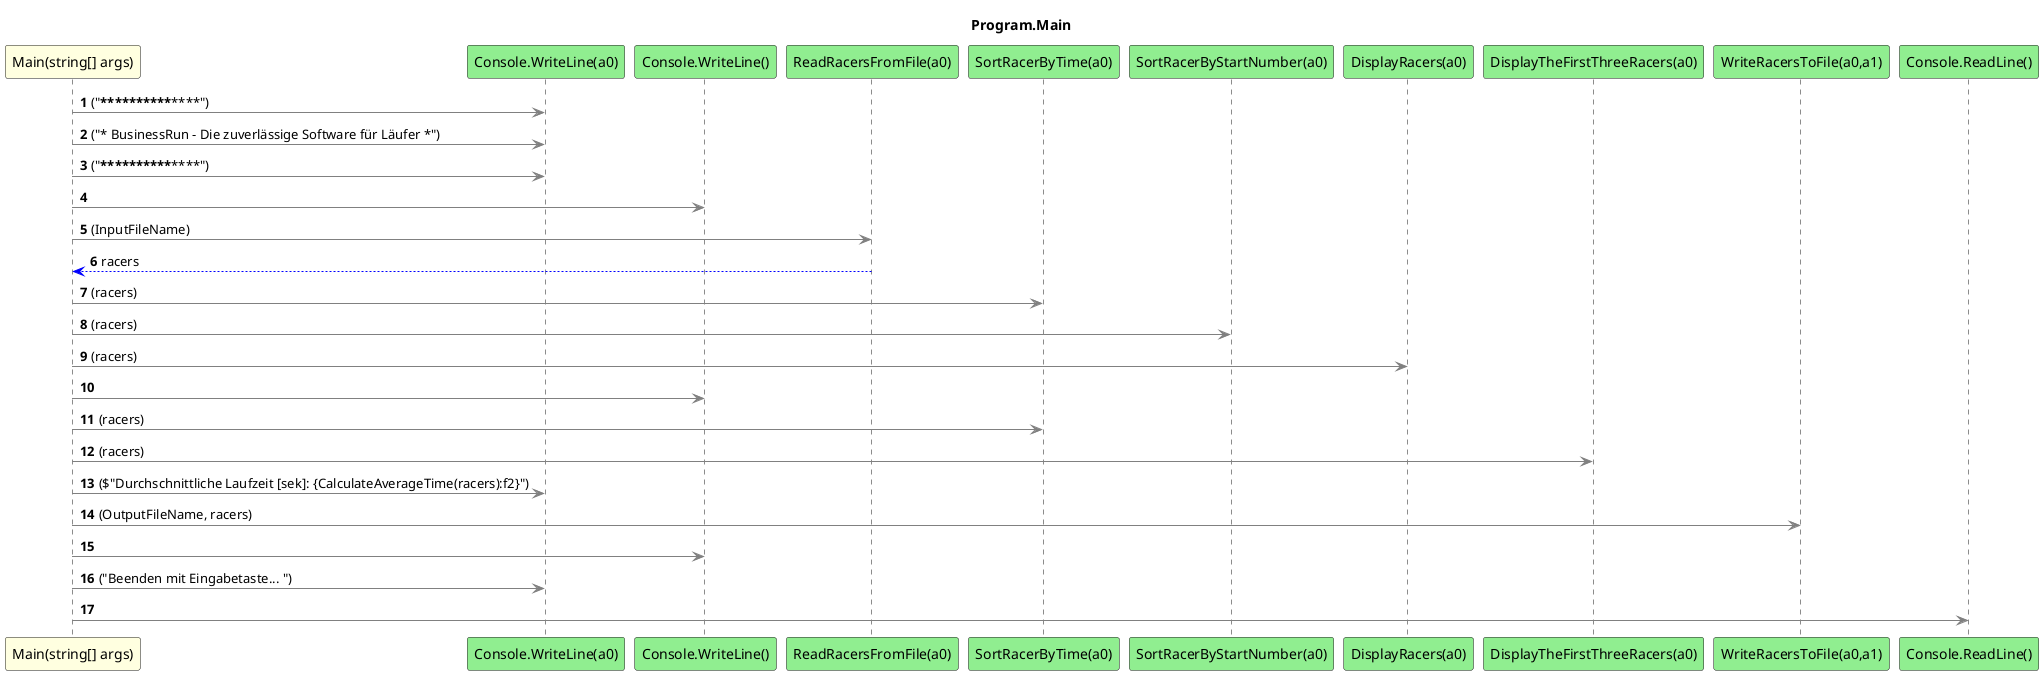 @startuml Program.Main
title Program.Main
participant "Main(string[] args)" as Main_p0 #LightYellow
participant "Console.WriteLine(a0)" as Console_WriteLine_a0 #LightGreen
participant "Console.WriteLine()" as Console_WriteLine #LightGreen
participant "ReadRacersFromFile(a0)" as ReadRacersFromFile_a0 #LightGreen
participant "SortRacerByTime(a0)" as SortRacerByTime_a0 #LightGreen
participant "SortRacerByStartNumber(a0)" as SortRacerByStartNumber_a0 #LightGreen
participant "DisplayRacers(a0)" as DisplayRacers_a0 #LightGreen
participant "DisplayTheFirstThreeRacers(a0)" as DisplayTheFirstThreeRacers_a0 #LightGreen
participant "WriteRacersToFile(a0,a1)" as WriteRacersToFile_a0_a1 #LightGreen
participant "Console.ReadLine()" as Console_ReadLine #LightGreen
autonumber
Main_p0 -[#grey]> Console_WriteLine_a0 : ("******************************************************")
Main_p0 -[#grey]> Console_WriteLine_a0 : ("* BusinessRun - Die zuverlässige Software für Läufer *")
Main_p0 -[#grey]> Console_WriteLine_a0 : ("******************************************************")
Main_p0 -[#grey]> Console_WriteLine
Main_p0 -[#grey]> ReadRacersFromFile_a0 : (InputFileName)
ReadRacersFromFile_a0 -[#blue]-> Main_p0 : racers
Main_p0 -[#grey]> SortRacerByTime_a0 : (racers)
Main_p0 -[#grey]> SortRacerByStartNumber_a0 : (racers)
Main_p0 -[#grey]> DisplayRacers_a0 : (racers)
Main_p0 -[#grey]> Console_WriteLine
Main_p0 -[#grey]> SortRacerByTime_a0 : (racers)
Main_p0 -[#grey]> DisplayTheFirstThreeRacers_a0 : (racers)
Main_p0 -[#grey]> Console_WriteLine_a0 : ($"Durchschnittliche Laufzeit [sek]: {CalculateAverageTime(racers):f2}")
Main_p0 -[#grey]> WriteRacersToFile_a0_a1 : (OutputFileName, racers)
Main_p0 -[#grey]> Console_WriteLine
Main_p0 -[#grey]> Console_WriteLine_a0 : ("Beenden mit Eingabetaste... ")
Main_p0 -[#grey]> Console_ReadLine
@enduml
